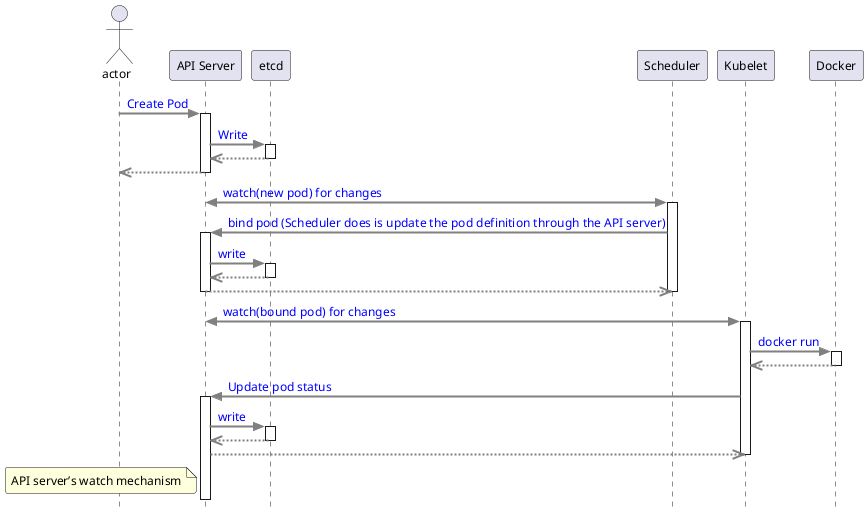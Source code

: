 @startuml
'skinparam linetyp ortho
skinparam Style strictuml
skinparam defaultFontName Segoe UI
skinparam DefaultFontSize 12
'skinparam DefaultFontStyle bold
skinparam ArrowThickness 2.2
skinparam ArrowFontColor blue
skinparam ArrowColor #gray
skinparam sequenceArrowThickness 2
skinparam roundcorner 5



'skinparam SequenceMessageAlignment center
actor actor
participant "API Server" as apiserver
participant etcd
participant Scheduler
participant Kubelet
participant Docker

actor ->apiserver : Create Pod
activate apiserver
apiserver -> etcd : Write
activate etcd
apiserver <<-- etcd
deactivate etcd
actor <<--apiserver
deactivate apiserver

apiserver <-> Scheduler: watch(new pod) for changes
activate Scheduler
apiserver <- Scheduler: bind pod (Scheduler does is update the pod definition through the API server)
activate apiserver
apiserver ->etcd : write
activate etcd
apiserver <<--etcd 
deactivate etcd
apiserver -->> Scheduler
deactivate Scheduler
deactivate apiserver
apiserver <->Kubelet : watch(bound pod) for changes
activate Kubelet
Kubelet -> Docker: docker run
activate Docker
Kubelet <<-- Docker
deactivate Docker
Kubelet->apiserver : Update pod status
activate apiserver 
apiserver ->etcd : write
activate etcd
apiserver <<-- etcd
deactivate etcd
apiserver -->>Kubelet
deactivate Kubelet

note left of apiserver
API server’s watch mechanism
end note


@enduml

@startuml

'skinparam linetyp ortho
skinparam Style strictuml
skinparam defaultFontName Segoe UI
skinparam DefaultFontSize 16
'skinparam DefaultFontStyle bold
skinparam ArrowThickness 2.2
skinparam ArrowColor #gray
skinparam sequenceArrowThickness 2
skinparam roundcorner 5
skinparam maxmessagesize 60
skinparam SequenceMessageAlignment center
actor actor

rectangle Master {
    database etcd {
    
    }
    rectangle "API Server" as apiserver{

    }
    rectangle "Scheduler" as scheduler{
        
    }
    rectangle "Controller Manager" as cmanager{
        
    }
}

together {
rectangle "Node" as node1{
    rectangle "Kubelet" as kubelet1{

    }
    rectangle "Docker" as docker1{
        
    }
    rectangle "kube-proxy" as Kubeproxy1{
        
    }
    
}
rectangle "Node" as node2{
    rectangle "Kubelet" as kubelet2{

    }
    rectangle "Docker" as docker2{
        
    }
    rectangle "kube-proxy" as Kubeproxy2{
        
    }
    
}
}
etcd <-- apiserver
scheduler -->apiserver
cmanager -->apiserver
actor -right->apiserver

kubelet1 ->docker1
apiserver <--kubelet1

kubelet2 ->docker2
apiserver <-up- kubelet2

@enduml
